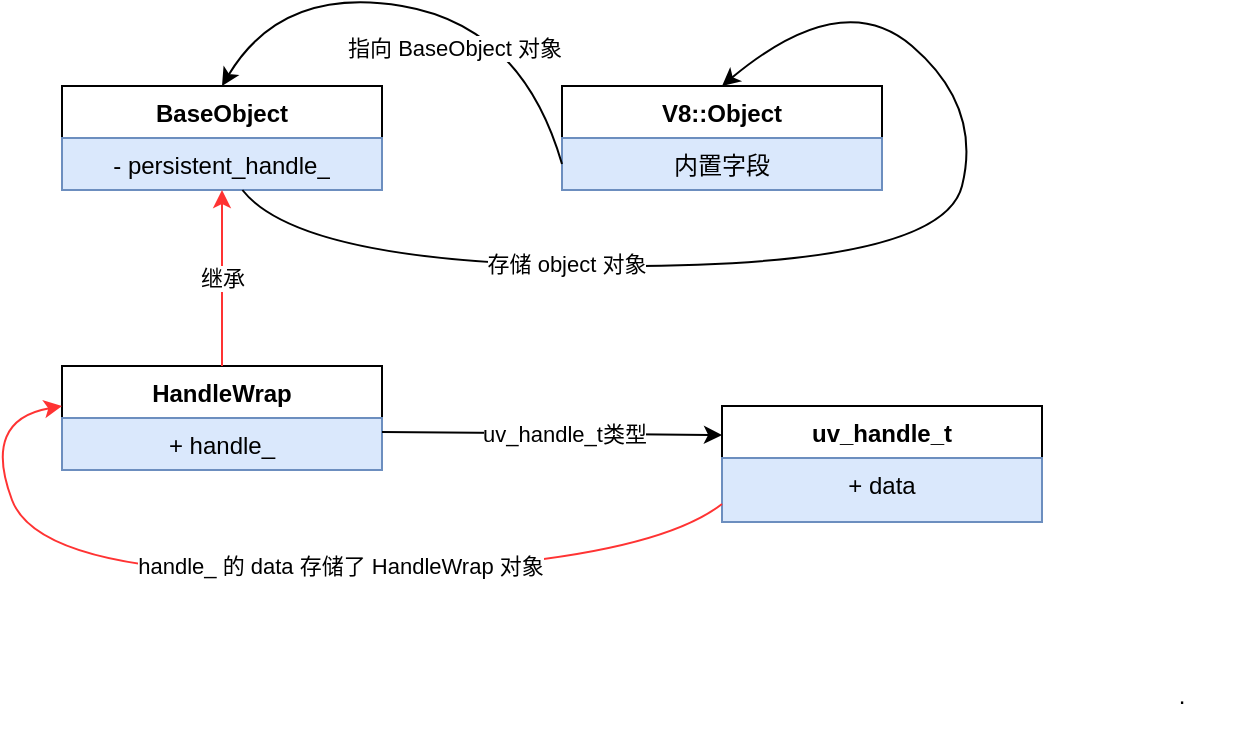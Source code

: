 <mxfile version="21.2.9" type="device">
  <diagram name="第 1 页" id="47O4QhbLwSWkzGiUaqdh">
    <mxGraphModel dx="954" dy="464" grid="1" gridSize="10" guides="1" tooltips="1" connect="1" arrows="1" fold="1" page="1" pageScale="1" pageWidth="3300" pageHeight="4681" math="0" shadow="0">
      <root>
        <mxCell id="0" />
        <mxCell id="1" parent="0" />
        <mxCell id="zqpCM7zFi_tlRkKwwP7t-1" value="BaseObject" style="swimlane;fontStyle=1;align=center;verticalAlign=top;childLayout=stackLayout;horizontal=1;startSize=26;horizontalStack=0;resizeParent=1;resizeParentMax=0;resizeLast=0;collapsible=1;marginBottom=0;whiteSpace=wrap;html=1;" vertex="1" parent="1">
          <mxGeometry x="310" y="230" width="160" height="52" as="geometry" />
        </mxCell>
        <mxCell id="zqpCM7zFi_tlRkKwwP7t-2" value="-&amp;nbsp;persistent_handle_" style="text;strokeColor=#6c8ebf;fillColor=#dae8fc;align=center;verticalAlign=top;spacingLeft=4;spacingRight=4;overflow=hidden;rotatable=0;points=[[0,0.5],[1,0.5]];portConstraint=eastwest;whiteSpace=wrap;html=1;" vertex="1" parent="zqpCM7zFi_tlRkKwwP7t-1">
          <mxGeometry y="26" width="160" height="26" as="geometry" />
        </mxCell>
        <mxCell id="zqpCM7zFi_tlRkKwwP7t-3" value="V8::Object" style="swimlane;fontStyle=1;align=center;verticalAlign=top;childLayout=stackLayout;horizontal=1;startSize=26;horizontalStack=0;resizeParent=1;resizeParentMax=0;resizeLast=0;collapsible=1;marginBottom=0;whiteSpace=wrap;html=1;" vertex="1" parent="1">
          <mxGeometry x="560" y="230" width="160" height="52" as="geometry" />
        </mxCell>
        <mxCell id="zqpCM7zFi_tlRkKwwP7t-4" value="内置字段" style="text;strokeColor=#6c8ebf;fillColor=#dae8fc;align=center;verticalAlign=top;spacingLeft=4;spacingRight=4;overflow=hidden;rotatable=0;points=[[0,0.5],[1,0.5]];portConstraint=eastwest;whiteSpace=wrap;html=1;" vertex="1" parent="zqpCM7zFi_tlRkKwwP7t-3">
          <mxGeometry y="26" width="160" height="26" as="geometry" />
        </mxCell>
        <mxCell id="zqpCM7zFi_tlRkKwwP7t-5" value="" style="curved=1;endArrow=classic;html=1;rounded=0;entryX=0.5;entryY=0;entryDx=0;entryDy=0;" edge="1" parent="1" source="zqpCM7zFi_tlRkKwwP7t-2" target="zqpCM7zFi_tlRkKwwP7t-3">
          <mxGeometry width="50" height="50" relative="1" as="geometry">
            <mxPoint x="470" y="390" as="sourcePoint" />
            <mxPoint x="520" y="340" as="targetPoint" />
            <Array as="points">
              <mxPoint x="430" y="320" />
              <mxPoint x="750" y="320" />
              <mxPoint x="770" y="240" />
              <mxPoint x="700" y="180" />
            </Array>
          </mxGeometry>
        </mxCell>
        <mxCell id="zqpCM7zFi_tlRkKwwP7t-6" value="存储 object 对象" style="edgeLabel;html=1;align=center;verticalAlign=middle;resizable=0;points=[];" vertex="1" connectable="0" parent="zqpCM7zFi_tlRkKwwP7t-5">
          <mxGeometry x="-0.419" y="1" relative="1" as="geometry">
            <mxPoint as="offset" />
          </mxGeometry>
        </mxCell>
        <mxCell id="zqpCM7zFi_tlRkKwwP7t-7" value="" style="curved=1;endArrow=classic;html=1;rounded=0;exitX=0;exitY=0.5;exitDx=0;exitDy=0;entryX=0.5;entryY=0;entryDx=0;entryDy=0;" edge="1" parent="1" source="zqpCM7zFi_tlRkKwwP7t-4" target="zqpCM7zFi_tlRkKwwP7t-1">
          <mxGeometry width="50" height="50" relative="1" as="geometry">
            <mxPoint x="430" y="200" as="sourcePoint" />
            <mxPoint x="480" y="150" as="targetPoint" />
            <Array as="points">
              <mxPoint x="540" y="200" />
              <mxPoint x="420" y="180" />
            </Array>
          </mxGeometry>
        </mxCell>
        <mxCell id="zqpCM7zFi_tlRkKwwP7t-8" value="指向 BaseObject 对象" style="edgeLabel;html=1;align=center;verticalAlign=middle;resizable=0;points=[];" vertex="1" connectable="0" parent="zqpCM7zFi_tlRkKwwP7t-7">
          <mxGeometry x="-0.159" y="6" relative="1" as="geometry">
            <mxPoint y="10" as="offset" />
          </mxGeometry>
        </mxCell>
        <mxCell id="zqpCM7zFi_tlRkKwwP7t-9" value="HandleWrap" style="swimlane;fontStyle=1;align=center;verticalAlign=top;childLayout=stackLayout;horizontal=1;startSize=26;horizontalStack=0;resizeParent=1;resizeParentMax=0;resizeLast=0;collapsible=1;marginBottom=0;whiteSpace=wrap;html=1;" vertex="1" parent="1">
          <mxGeometry x="310" y="370" width="160" height="52" as="geometry" />
        </mxCell>
        <mxCell id="zqpCM7zFi_tlRkKwwP7t-10" value="+ handle_&lt;br&gt;&amp;nbsp;" style="text;strokeColor=#6c8ebf;fillColor=#dae8fc;align=center;verticalAlign=top;spacingLeft=4;spacingRight=4;overflow=hidden;rotatable=0;points=[[0,0.5],[1,0.5]];portConstraint=eastwest;whiteSpace=wrap;html=1;" vertex="1" parent="zqpCM7zFi_tlRkKwwP7t-9">
          <mxGeometry y="26" width="160" height="26" as="geometry" />
        </mxCell>
        <mxCell id="zqpCM7zFi_tlRkKwwP7t-13" value="继承" style="endArrow=classic;html=1;rounded=0;entryX=0.5;entryY=1;entryDx=0;entryDy=0;exitX=0.5;exitY=0;exitDx=0;exitDy=0;strokeColor=#FF3333;" edge="1" parent="1" source="zqpCM7zFi_tlRkKwwP7t-9" target="zqpCM7zFi_tlRkKwwP7t-1">
          <mxGeometry width="50" height="50" relative="1" as="geometry">
            <mxPoint x="330" y="390" as="sourcePoint" />
            <mxPoint x="380" y="340" as="targetPoint" />
          </mxGeometry>
        </mxCell>
        <mxCell id="zqpCM7zFi_tlRkKwwP7t-14" value="uv_handle_t" style="swimlane;fontStyle=1;align=center;verticalAlign=top;childLayout=stackLayout;horizontal=1;startSize=26;horizontalStack=0;resizeParent=1;resizeParentMax=0;resizeLast=0;collapsible=1;marginBottom=0;whiteSpace=wrap;html=1;" vertex="1" parent="1">
          <mxGeometry x="640" y="390" width="160" height="58" as="geometry" />
        </mxCell>
        <mxCell id="zqpCM7zFi_tlRkKwwP7t-15" value="+ data" style="text;strokeColor=#6c8ebf;fillColor=#dae8fc;align=center;verticalAlign=top;spacingLeft=4;spacingRight=4;overflow=hidden;rotatable=0;points=[[0,0.5],[1,0.5]];portConstraint=eastwest;whiteSpace=wrap;html=1;" vertex="1" parent="zqpCM7zFi_tlRkKwwP7t-14">
          <mxGeometry y="26" width="160" height="32" as="geometry" />
        </mxCell>
        <mxCell id="zqpCM7zFi_tlRkKwwP7t-18" value="" style="endArrow=classic;html=1;rounded=0;exitX=1;exitY=0.269;exitDx=0;exitDy=0;exitPerimeter=0;entryX=0;entryY=0.25;entryDx=0;entryDy=0;" edge="1" parent="1" source="zqpCM7zFi_tlRkKwwP7t-10" target="zqpCM7zFi_tlRkKwwP7t-14">
          <mxGeometry width="50" height="50" relative="1" as="geometry">
            <mxPoint x="540" y="420" as="sourcePoint" />
            <mxPoint x="580" y="400" as="targetPoint" />
          </mxGeometry>
        </mxCell>
        <mxCell id="zqpCM7zFi_tlRkKwwP7t-19" value="uv_handle_t类型" style="edgeLabel;html=1;align=center;verticalAlign=middle;resizable=0;points=[];" vertex="1" connectable="0" parent="zqpCM7zFi_tlRkKwwP7t-18">
          <mxGeometry x="-0.218" relative="1" as="geometry">
            <mxPoint x="24" as="offset" />
          </mxGeometry>
        </mxCell>
        <mxCell id="zqpCM7zFi_tlRkKwwP7t-21" value="" style="curved=1;endArrow=classic;html=1;rounded=0;exitX=0;exitY=0.5;exitDx=0;exitDy=0;entryX=0;entryY=0.25;entryDx=0;entryDy=0;strokeColor=#FF3333;" edge="1" parent="1">
          <mxGeometry width="50" height="50" relative="1" as="geometry">
            <mxPoint x="640" y="439" as="sourcePoint" />
            <mxPoint x="310" y="390" as="targetPoint" />
            <Array as="points">
              <mxPoint x="600" y="470" />
              <mxPoint x="300" y="477" />
              <mxPoint x="270" y="397" />
            </Array>
          </mxGeometry>
        </mxCell>
        <mxCell id="zqpCM7zFi_tlRkKwwP7t-22" value="handle_ 的 data 存储了 HandleWrap 对象" style="edgeLabel;html=1;align=center;verticalAlign=middle;resizable=0;points=[];" vertex="1" connectable="0" parent="zqpCM7zFi_tlRkKwwP7t-21">
          <mxGeometry x="0.134" y="-5" relative="1" as="geometry">
            <mxPoint x="69" as="offset" />
          </mxGeometry>
        </mxCell>
        <mxCell id="zqpCM7zFi_tlRkKwwP7t-23" value="." style="text;html=1;strokeColor=none;fillColor=none;align=center;verticalAlign=middle;whiteSpace=wrap;rounded=0;" vertex="1" parent="1">
          <mxGeometry x="840" y="520" width="60" height="30" as="geometry" />
        </mxCell>
      </root>
    </mxGraphModel>
  </diagram>
</mxfile>
